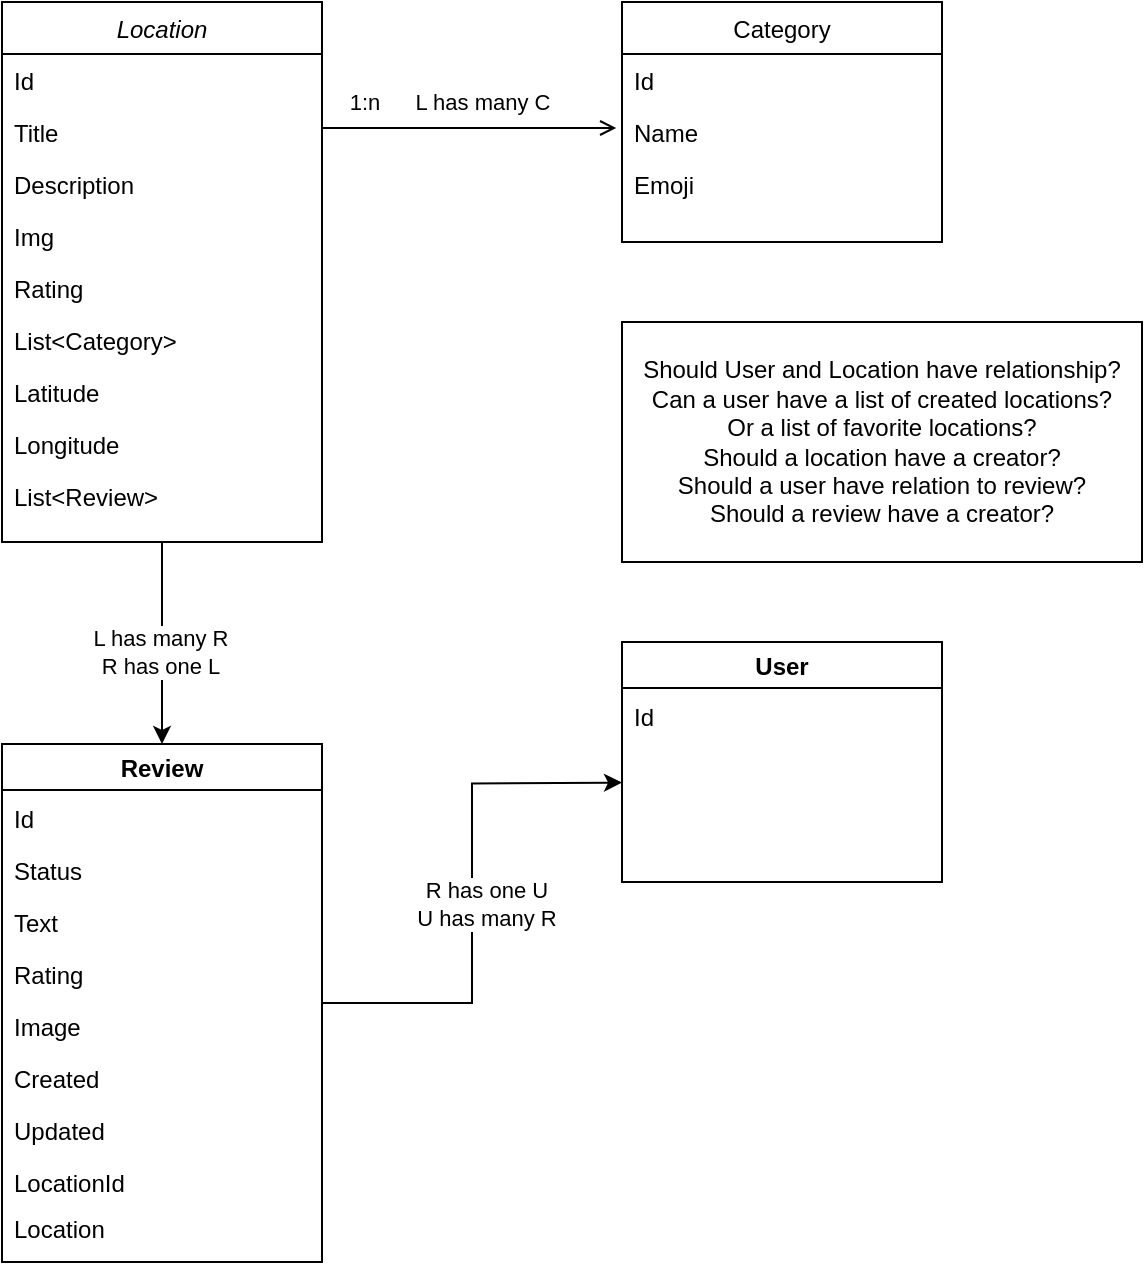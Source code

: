 <mxfile version="20.2.8" type="device"><diagram id="C5RBs43oDa-KdzZeNtuy" name="Page-1"><mxGraphModel dx="1718" dy="1021" grid="1" gridSize="10" guides="1" tooltips="1" connect="1" arrows="1" fold="1" page="1" pageScale="1" pageWidth="1169" pageHeight="827" math="0" shadow="0"><root><mxCell id="WIyWlLk6GJQsqaUBKTNV-0"/><mxCell id="WIyWlLk6GJQsqaUBKTNV-1" parent="WIyWlLk6GJQsqaUBKTNV-0"/><mxCell id="flWVKEo7Jct7_RWD7au4-3" style="edgeStyle=orthogonalEdgeStyle;rounded=0;orthogonalLoop=1;jettySize=auto;html=1;exitX=0.5;exitY=1;exitDx=0;exitDy=0;entryX=0.5;entryY=0;entryDx=0;entryDy=0;" parent="WIyWlLk6GJQsqaUBKTNV-1" source="zkfFHV4jXpPFQw0GAbJ--0" target="zRfvreY4Q9N8z3TN1ZGp-0" edge="1"><mxGeometry relative="1" as="geometry"/></mxCell><mxCell id="flWVKEo7Jct7_RWD7au4-4" value="L has many R&lt;br&gt;R has one L" style="edgeLabel;html=1;align=center;verticalAlign=middle;resizable=0;points=[];" parent="flWVKEo7Jct7_RWD7au4-3" vertex="1" connectable="0"><mxGeometry x="0.179" y="-1" relative="1" as="geometry"><mxPoint y="-5" as="offset"/></mxGeometry></mxCell><mxCell id="zkfFHV4jXpPFQw0GAbJ--0" value="Location" style="swimlane;fontStyle=2;align=center;verticalAlign=top;childLayout=stackLayout;horizontal=1;startSize=26;horizontalStack=0;resizeParent=1;resizeLast=0;collapsible=1;marginBottom=0;rounded=0;shadow=0;strokeWidth=1;" parent="WIyWlLk6GJQsqaUBKTNV-1" vertex="1"><mxGeometry x="320" y="40" width="160" height="270" as="geometry"><mxRectangle x="230" y="140" width="160" height="26" as="alternateBounds"/></mxGeometry></mxCell><mxCell id="zkfFHV4jXpPFQw0GAbJ--1" value="Id" style="text;align=left;verticalAlign=top;spacingLeft=4;spacingRight=4;overflow=hidden;rotatable=0;points=[[0,0.5],[1,0.5]];portConstraint=eastwest;" parent="zkfFHV4jXpPFQw0GAbJ--0" vertex="1"><mxGeometry y="26" width="160" height="26" as="geometry"/></mxCell><mxCell id="zkfFHV4jXpPFQw0GAbJ--5" value="Title" style="text;align=left;verticalAlign=top;spacingLeft=4;spacingRight=4;overflow=hidden;rotatable=0;points=[[0,0.5],[1,0.5]];portConstraint=eastwest;" parent="zkfFHV4jXpPFQw0GAbJ--0" vertex="1"><mxGeometry y="52" width="160" height="26" as="geometry"/></mxCell><mxCell id="XjVqC8287Y3Xtco0VtFU-41" value="Description" style="text;align=left;verticalAlign=top;spacingLeft=4;spacingRight=4;overflow=hidden;rotatable=0;points=[[0,0.5],[1,0.5]];portConstraint=eastwest;" parent="zkfFHV4jXpPFQw0GAbJ--0" vertex="1"><mxGeometry y="78" width="160" height="26" as="geometry"/></mxCell><mxCell id="XjVqC8287Y3Xtco0VtFU-42" value="Img" style="text;align=left;verticalAlign=top;spacingLeft=4;spacingRight=4;overflow=hidden;rotatable=0;points=[[0,0.5],[1,0.5]];portConstraint=eastwest;" parent="zkfFHV4jXpPFQw0GAbJ--0" vertex="1"><mxGeometry y="104" width="160" height="26" as="geometry"/></mxCell><mxCell id="XjVqC8287Y3Xtco0VtFU-43" value="Rating" style="text;align=left;verticalAlign=top;spacingLeft=4;spacingRight=4;overflow=hidden;rotatable=0;points=[[0,0.5],[1,0.5]];portConstraint=eastwest;" parent="zkfFHV4jXpPFQw0GAbJ--0" vertex="1"><mxGeometry y="130" width="160" height="26" as="geometry"/></mxCell><mxCell id="XjVqC8287Y3Xtco0VtFU-44" value="List&lt;Category&gt;" style="text;align=left;verticalAlign=top;spacingLeft=4;spacingRight=4;overflow=hidden;rotatable=0;points=[[0,0.5],[1,0.5]];portConstraint=eastwest;" parent="zkfFHV4jXpPFQw0GAbJ--0" vertex="1"><mxGeometry y="156" width="160" height="26" as="geometry"/></mxCell><mxCell id="XjVqC8287Y3Xtco0VtFU-45" value="Latitude" style="text;align=left;verticalAlign=top;spacingLeft=4;spacingRight=4;overflow=hidden;rotatable=0;points=[[0,0.5],[1,0.5]];portConstraint=eastwest;" parent="zkfFHV4jXpPFQw0GAbJ--0" vertex="1"><mxGeometry y="182" width="160" height="26" as="geometry"/></mxCell><mxCell id="XjVqC8287Y3Xtco0VtFU-47" value="Longitude" style="text;align=left;verticalAlign=top;spacingLeft=4;spacingRight=4;overflow=hidden;rotatable=0;points=[[0,0.5],[1,0.5]];portConstraint=eastwest;" parent="zkfFHV4jXpPFQw0GAbJ--0" vertex="1"><mxGeometry y="208" width="160" height="26" as="geometry"/></mxCell><mxCell id="KFhyfr99j9o3QSsYtNPI-7" value="List&lt;Review&gt;" style="text;align=left;verticalAlign=top;spacingLeft=4;spacingRight=4;overflow=hidden;rotatable=0;points=[[0,0.5],[1,0.5]];portConstraint=eastwest;" parent="zkfFHV4jXpPFQw0GAbJ--0" vertex="1"><mxGeometry y="234" width="160" height="26" as="geometry"/></mxCell><mxCell id="XjVqC8287Y3Xtco0VtFU-0" value="Category" style="swimlane;fontStyle=0;align=center;verticalAlign=top;childLayout=stackLayout;horizontal=1;startSize=26;horizontalStack=0;resizeParent=1;resizeLast=0;collapsible=1;marginBottom=0;rounded=0;shadow=0;strokeWidth=1;" parent="WIyWlLk6GJQsqaUBKTNV-1" vertex="1"><mxGeometry x="630" y="40" width="160" height="120" as="geometry"><mxRectangle x="550" y="140" width="160" height="26" as="alternateBounds"/></mxGeometry></mxCell><mxCell id="XjVqC8287Y3Xtco0VtFU-1" value="Id" style="text;align=left;verticalAlign=top;spacingLeft=4;spacingRight=4;overflow=hidden;rotatable=0;points=[[0,0.5],[1,0.5]];portConstraint=eastwest;" parent="XjVqC8287Y3Xtco0VtFU-0" vertex="1"><mxGeometry y="26" width="160" height="26" as="geometry"/></mxCell><mxCell id="XjVqC8287Y3Xtco0VtFU-18" value="Name" style="text;align=left;verticalAlign=top;spacingLeft=4;spacingRight=4;overflow=hidden;rotatable=0;points=[[0,0.5],[1,0.5]];portConstraint=eastwest;" parent="XjVqC8287Y3Xtco0VtFU-0" vertex="1"><mxGeometry y="52" width="160" height="26" as="geometry"/></mxCell><mxCell id="XjVqC8287Y3Xtco0VtFU-19" value="Emoji" style="text;align=left;verticalAlign=top;spacingLeft=4;spacingRight=4;overflow=hidden;rotatable=0;points=[[0,0.5],[1,0.5]];portConstraint=eastwest;" parent="XjVqC8287Y3Xtco0VtFU-0" vertex="1"><mxGeometry y="78" width="160" height="26" as="geometry"/></mxCell><mxCell id="XjVqC8287Y3Xtco0VtFU-8" value="" style="endArrow=open;shadow=0;strokeWidth=1;rounded=0;endFill=1;edgeStyle=elbowEdgeStyle;elbow=vertical;exitX=1;exitY=0.5;exitDx=0;exitDy=0;entryX=-0.018;entryY=0.43;entryDx=0;entryDy=0;entryPerimeter=0;" parent="WIyWlLk6GJQsqaUBKTNV-1" target="XjVqC8287Y3Xtco0VtFU-18" edge="1"><mxGeometry x="0.5" y="41" relative="1" as="geometry"><mxPoint x="480" y="105" as="sourcePoint"/><mxPoint x="710" y="20" as="targetPoint"/><mxPoint x="-40" y="32" as="offset"/><Array as="points"><mxPoint x="560" y="103"/><mxPoint x="710" y="-10"/><mxPoint x="500" y="-80"/><mxPoint x="560" y="-70"/></Array></mxGeometry></mxCell><mxCell id="XjVqC8287Y3Xtco0VtFU-10" value="L has many C" style="edgeLabel;html=1;align=center;verticalAlign=middle;resizable=0;points=[];" parent="XjVqC8287Y3Xtco0VtFU-8" vertex="1" connectable="0"><mxGeometry x="-0.301" y="1" relative="1" as="geometry"><mxPoint x="30" y="-12" as="offset"/></mxGeometry></mxCell><mxCell id="XjVqC8287Y3Xtco0VtFU-31" value="1:n" style="edgeLabel;html=1;align=center;verticalAlign=middle;resizable=0;points=[];" parent="XjVqC8287Y3Xtco0VtFU-8" vertex="1" connectable="0"><mxGeometry x="-0.693" relative="1" as="geometry"><mxPoint y="-13" as="offset"/></mxGeometry></mxCell><mxCell id="flWVKEo7Jct7_RWD7au4-8" style="edgeStyle=orthogonalEdgeStyle;rounded=0;orthogonalLoop=1;jettySize=auto;html=1;exitX=1;exitY=0.5;exitDx=0;exitDy=0;" parent="WIyWlLk6GJQsqaUBKTNV-1" source="zRfvreY4Q9N8z3TN1ZGp-0" edge="1"><mxGeometry relative="1" as="geometry"><mxPoint x="630" y="430.286" as="targetPoint"/></mxGeometry></mxCell><mxCell id="flWVKEo7Jct7_RWD7au4-9" value="R has one U&lt;br&gt;U has many R" style="edgeLabel;html=1;align=center;verticalAlign=middle;resizable=0;points=[];" parent="flWVKEo7Jct7_RWD7au4-8" vertex="1" connectable="0"><mxGeometry x="-0.175" y="2" relative="1" as="geometry"><mxPoint x="9" y="-18" as="offset"/></mxGeometry></mxCell><mxCell id="zRfvreY4Q9N8z3TN1ZGp-0" value="Review" style="swimlane;" parent="WIyWlLk6GJQsqaUBKTNV-1" vertex="1"><mxGeometry x="320" y="411" width="160" height="259" as="geometry"/></mxCell><mxCell id="zRfvreY4Q9N8z3TN1ZGp-2" value="Id" style="text;align=left;verticalAlign=top;spacingLeft=4;spacingRight=4;overflow=hidden;rotatable=0;points=[[0,0.5],[1,0.5]];portConstraint=eastwest;" parent="zRfvreY4Q9N8z3TN1ZGp-0" vertex="1"><mxGeometry y="24" width="160" height="26" as="geometry"/></mxCell><mxCell id="KFhyfr99j9o3QSsYtNPI-1" value="Location" style="text;align=left;verticalAlign=top;spacingLeft=4;spacingRight=4;overflow=hidden;rotatable=0;points=[[0,0.5],[1,0.5]];portConstraint=eastwest;" parent="zRfvreY4Q9N8z3TN1ZGp-0" vertex="1"><mxGeometry y="229" width="160" height="26" as="geometry"/></mxCell><mxCell id="KFhyfr99j9o3QSsYtNPI-2" value="Rating" style="text;align=left;verticalAlign=top;spacingLeft=4;spacingRight=4;overflow=hidden;rotatable=0;points=[[0,0.5],[1,0.5]];portConstraint=eastwest;" parent="zRfvreY4Q9N8z3TN1ZGp-0" vertex="1"><mxGeometry y="102" width="160" height="26" as="geometry"/></mxCell><mxCell id="KFhyfr99j9o3QSsYtNPI-3" value="Text" style="text;align=left;verticalAlign=top;spacingLeft=4;spacingRight=4;overflow=hidden;rotatable=0;points=[[0,0.5],[1,0.5]];portConstraint=eastwest;" parent="zRfvreY4Q9N8z3TN1ZGp-0" vertex="1"><mxGeometry y="76" width="160" height="26" as="geometry"/></mxCell><mxCell id="KFhyfr99j9o3QSsYtNPI-4" value="Created" style="text;align=left;verticalAlign=top;spacingLeft=4;spacingRight=4;overflow=hidden;rotatable=0;points=[[0,0.5],[1,0.5]];portConstraint=eastwest;" parent="zRfvreY4Q9N8z3TN1ZGp-0" vertex="1"><mxGeometry y="154" width="160" height="26" as="geometry"/></mxCell><mxCell id="KFhyfr99j9o3QSsYtNPI-5" value="Status" style="text;align=left;verticalAlign=top;spacingLeft=4;spacingRight=4;overflow=hidden;rotatable=0;points=[[0,0.5],[1,0.5]];portConstraint=eastwest;" parent="zRfvreY4Q9N8z3TN1ZGp-0" vertex="1"><mxGeometry y="50" width="160" height="26" as="geometry"/></mxCell><mxCell id="KFhyfr99j9o3QSsYtNPI-6" value="Image" style="text;align=left;verticalAlign=top;spacingLeft=4;spacingRight=4;overflow=hidden;rotatable=0;points=[[0,0.5],[1,0.5]];portConstraint=eastwest;" parent="zRfvreY4Q9N8z3TN1ZGp-0" vertex="1"><mxGeometry y="128" width="160" height="26" as="geometry"/></mxCell><mxCell id="VU1CyOfrl0R2GUov1_Ea-4" value="Updated" style="text;align=left;verticalAlign=top;spacingLeft=4;spacingRight=4;overflow=hidden;rotatable=0;points=[[0,0.5],[1,0.5]];portConstraint=eastwest;" vertex="1" parent="zRfvreY4Q9N8z3TN1ZGp-0"><mxGeometry y="180" width="160" height="26" as="geometry"/></mxCell><mxCell id="VU1CyOfrl0R2GUov1_Ea-5" value="LocationId" style="text;align=left;verticalAlign=top;spacingLeft=4;spacingRight=4;overflow=hidden;rotatable=0;points=[[0,0.5],[1,0.5]];portConstraint=eastwest;" vertex="1" parent="zRfvreY4Q9N8z3TN1ZGp-0"><mxGeometry y="206" width="160" height="26" as="geometry"/></mxCell><mxCell id="flWVKEo7Jct7_RWD7au4-6" value="User" style="swimlane;" parent="WIyWlLk6GJQsqaUBKTNV-1" vertex="1"><mxGeometry x="630" y="360" width="160" height="120" as="geometry"/></mxCell><mxCell id="flWVKEo7Jct7_RWD7au4-7" value="Id" style="text;align=left;verticalAlign=top;spacingLeft=4;spacingRight=4;overflow=hidden;rotatable=0;points=[[0,0.5],[1,0.5]];portConstraint=eastwest;" parent="flWVKEo7Jct7_RWD7au4-6" vertex="1"><mxGeometry y="24" width="160" height="26" as="geometry"/></mxCell><mxCell id="flWVKEo7Jct7_RWD7au4-10" value="Should User and Location have relationship? &lt;br&gt;Can a user have a list of created locations? &lt;br&gt;Or a list of favorite locations?&lt;br&gt;Should a location have a creator?&lt;br&gt;Should a user have relation to review?&lt;br&gt;Should a review have a creator?" style="rounded=0;whiteSpace=wrap;html=1;" parent="WIyWlLk6GJQsqaUBKTNV-1" vertex="1"><mxGeometry x="630" y="200" width="260" height="120" as="geometry"/></mxCell></root></mxGraphModel></diagram></mxfile>